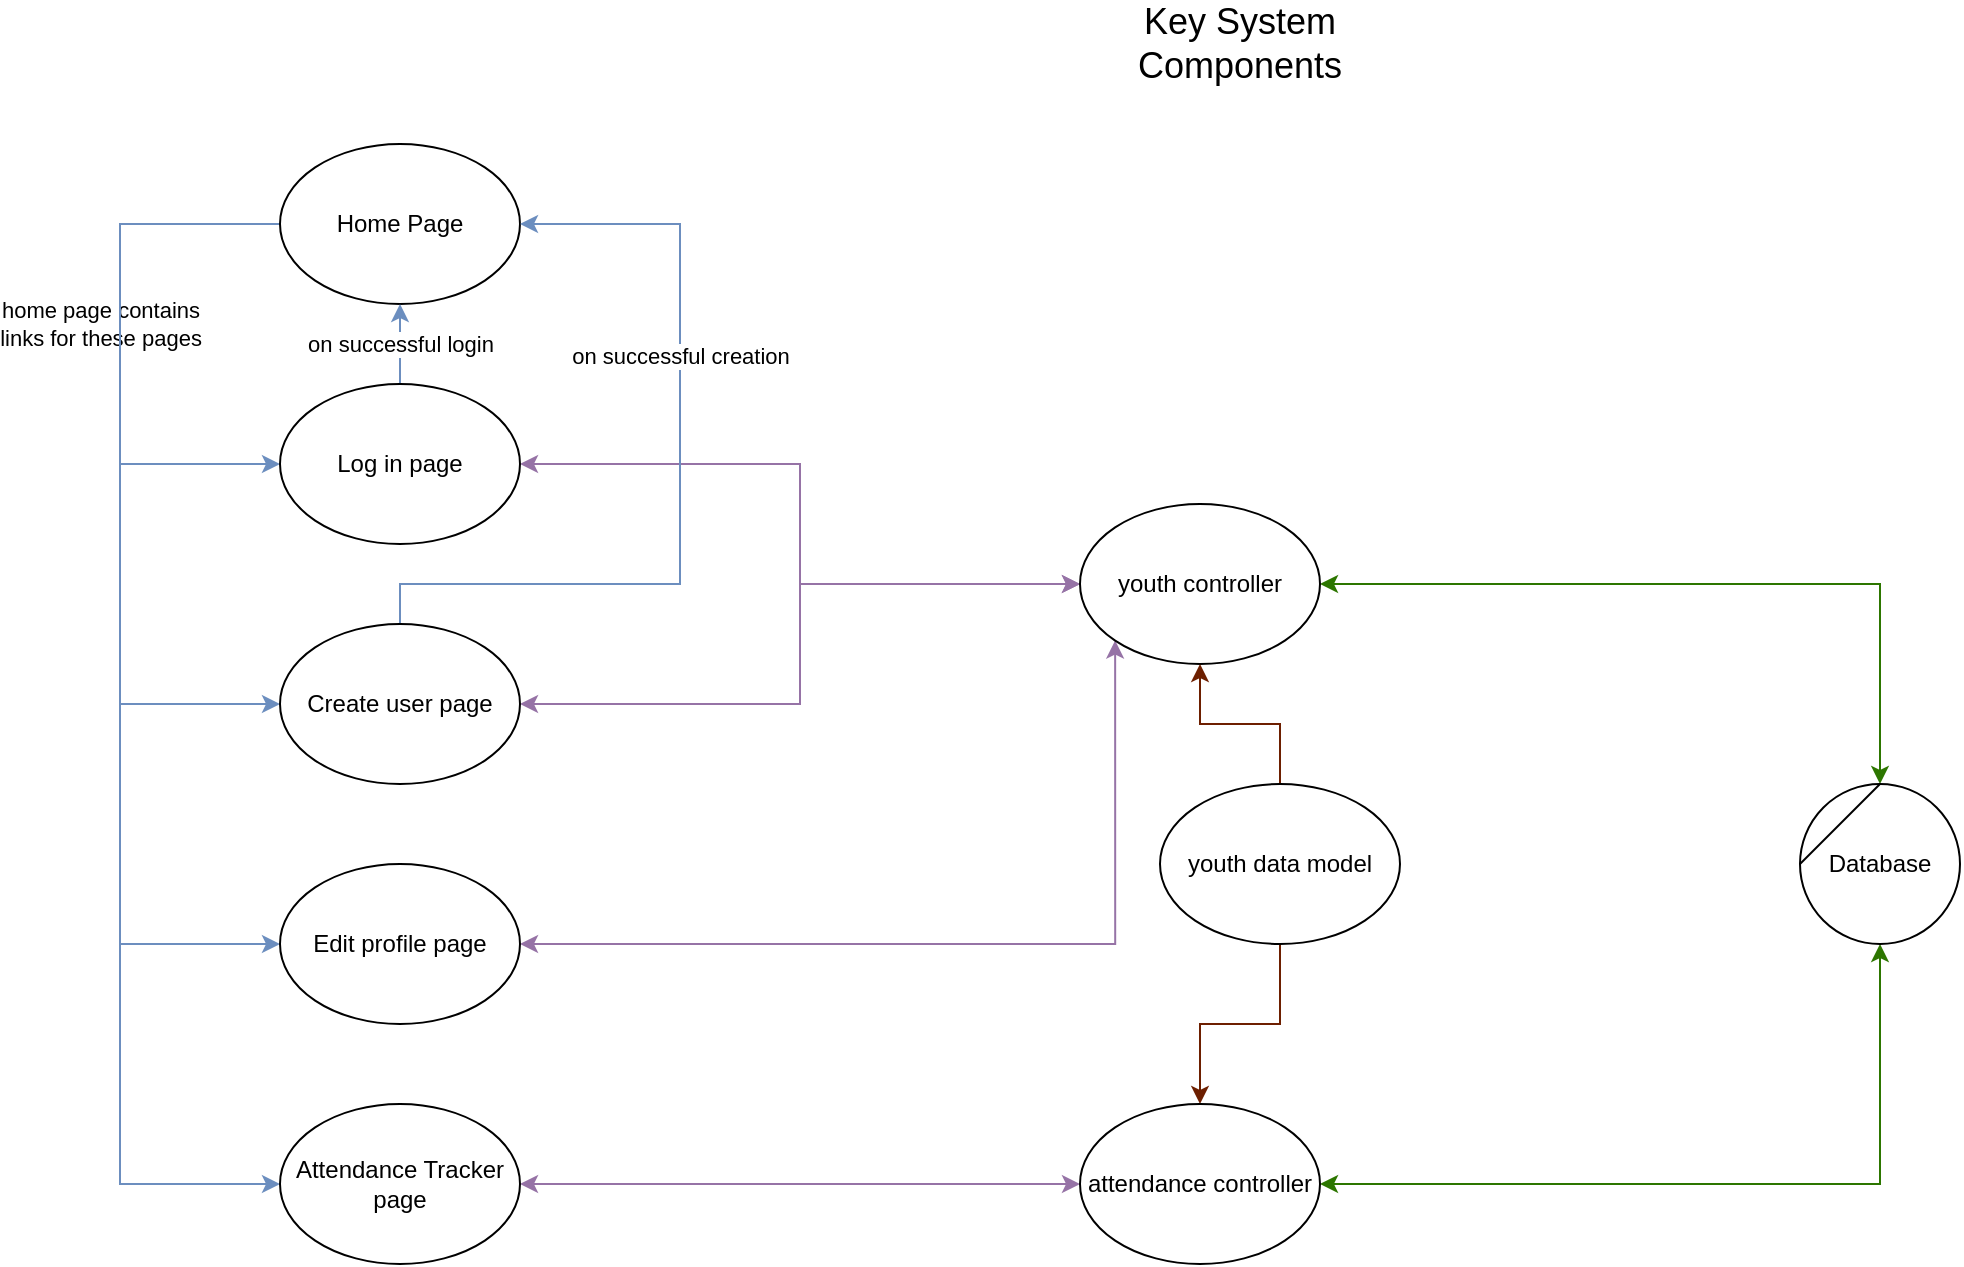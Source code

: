 <mxfile version="13.9.9" type="device"><diagram id="r7G92eT2HbnBbqofCLfh" name="Page-1"><mxGraphModel dx="5767" dy="816" grid="1" gridSize="10" guides="1" tooltips="1" connect="1" arrows="1" fold="1" page="1" pageScale="1" pageWidth="4681" pageHeight="3300" math="0" shadow="0"><root><mxCell id="0"/><mxCell id="1" parent="0"/><mxCell id="TSc2QlYlL7ex780wSgsN-1" value="&lt;font style=&quot;font-size: 18px&quot;&gt;Key System Components&lt;/font&gt;" style="text;html=1;strokeColor=none;fillColor=none;align=center;verticalAlign=middle;whiteSpace=wrap;rounded=0;" parent="1" vertex="1"><mxGeometry x="540" y="20" width="40" height="20" as="geometry"/></mxCell><mxCell id="TSc2QlYlL7ex780wSgsN-11" style="edgeStyle=orthogonalEdgeStyle;rounded=0;orthogonalLoop=1;jettySize=auto;html=1;exitX=0;exitY=0.5;exitDx=0;exitDy=0;entryX=0;entryY=0.5;entryDx=0;entryDy=0;fillColor=#dae8fc;strokeColor=#6c8ebf;" parent="1" source="TSc2QlYlL7ex780wSgsN-2" target="TSc2QlYlL7ex780wSgsN-5" edge="1"><mxGeometry relative="1" as="geometry"><Array as="points"><mxPoint y="120"/><mxPoint y="480"/></Array></mxGeometry></mxCell><mxCell id="TSc2QlYlL7ex780wSgsN-12" style="edgeStyle=orthogonalEdgeStyle;rounded=0;orthogonalLoop=1;jettySize=auto;html=1;exitX=0;exitY=0.5;exitDx=0;exitDy=0;entryX=0;entryY=0.5;entryDx=0;entryDy=0;fillColor=#dae8fc;strokeColor=#6c8ebf;" parent="1" source="TSc2QlYlL7ex780wSgsN-2" target="TSc2QlYlL7ex780wSgsN-6" edge="1"><mxGeometry relative="1" as="geometry"><Array as="points"><mxPoint y="120"/><mxPoint y="600"/></Array></mxGeometry></mxCell><mxCell id="TSc2QlYlL7ex780wSgsN-14" value="home page contains&lt;br&gt;links for these pages" style="edgeLabel;html=1;align=center;verticalAlign=middle;resizable=0;points=[];" parent="TSc2QlYlL7ex780wSgsN-12" vertex="1" connectable="0"><mxGeometry x="-0.681" relative="1" as="geometry"><mxPoint x="-10" y="28" as="offset"/></mxGeometry></mxCell><mxCell id="TSc2QlYlL7ex780wSgsN-16" style="edgeStyle=orthogonalEdgeStyle;rounded=0;orthogonalLoop=1;jettySize=auto;html=1;exitX=0;exitY=0.5;exitDx=0;exitDy=0;entryX=0;entryY=0.5;entryDx=0;entryDy=0;fillColor=#dae8fc;strokeColor=#6c8ebf;" parent="1" source="TSc2QlYlL7ex780wSgsN-2" target="TSc2QlYlL7ex780wSgsN-3" edge="1"><mxGeometry relative="1" as="geometry"><Array as="points"><mxPoint y="120"/><mxPoint y="240"/></Array></mxGeometry></mxCell><mxCell id="TSc2QlYlL7ex780wSgsN-17" style="edgeStyle=orthogonalEdgeStyle;rounded=0;orthogonalLoop=1;jettySize=auto;html=1;exitX=0;exitY=0.5;exitDx=0;exitDy=0;entryX=0;entryY=0.5;entryDx=0;entryDy=0;fillColor=#dae8fc;strokeColor=#6c8ebf;" parent="1" source="TSc2QlYlL7ex780wSgsN-2" target="TSc2QlYlL7ex780wSgsN-4" edge="1"><mxGeometry relative="1" as="geometry"><Array as="points"><mxPoint y="120"/><mxPoint y="360"/></Array></mxGeometry></mxCell><mxCell id="TSc2QlYlL7ex780wSgsN-2" value="Home Page" style="ellipse;whiteSpace=wrap;html=1;" parent="1" vertex="1"><mxGeometry x="80" y="80" width="120" height="80" as="geometry"/></mxCell><mxCell id="TSc2QlYlL7ex780wSgsN-15" value="on successful login" style="edgeStyle=orthogonalEdgeStyle;rounded=0;orthogonalLoop=1;jettySize=auto;html=1;exitX=0.5;exitY=0;exitDx=0;exitDy=0;entryX=0.5;entryY=1;entryDx=0;entryDy=0;fillColor=#dae8fc;strokeColor=#6c8ebf;" parent="1" source="TSc2QlYlL7ex780wSgsN-3" target="TSc2QlYlL7ex780wSgsN-2" edge="1"><mxGeometry relative="1" as="geometry"/></mxCell><mxCell id="TSc2QlYlL7ex780wSgsN-23" style="edgeStyle=orthogonalEdgeStyle;rounded=0;orthogonalLoop=1;jettySize=auto;html=1;exitX=1;exitY=0.5;exitDx=0;exitDy=0;startArrow=classic;startFill=1;fillColor=#e1d5e7;strokeColor=#9673a6;" parent="1" source="TSc2QlYlL7ex780wSgsN-3" target="TSc2QlYlL7ex780wSgsN-21" edge="1"><mxGeometry relative="1" as="geometry"/></mxCell><mxCell id="TSc2QlYlL7ex780wSgsN-3" value="Log in page" style="ellipse;whiteSpace=wrap;html=1;" parent="1" vertex="1"><mxGeometry x="80" y="200" width="120" height="80" as="geometry"/></mxCell><mxCell id="TSc2QlYlL7ex780wSgsN-22" style="edgeStyle=orthogonalEdgeStyle;rounded=0;orthogonalLoop=1;jettySize=auto;html=1;exitX=1;exitY=0.5;exitDx=0;exitDy=0;entryX=0;entryY=0.5;entryDx=0;entryDy=0;startArrow=classic;startFill=1;fillColor=#e1d5e7;strokeColor=#9673a6;" parent="1" source="TSc2QlYlL7ex780wSgsN-4" target="TSc2QlYlL7ex780wSgsN-21" edge="1"><mxGeometry relative="1" as="geometry"/></mxCell><mxCell id="TSc2QlYlL7ex780wSgsN-40" style="edgeStyle=orthogonalEdgeStyle;rounded=0;orthogonalLoop=1;jettySize=auto;html=1;exitX=0.5;exitY=0;exitDx=0;exitDy=0;entryX=1;entryY=0.5;entryDx=0;entryDy=0;startArrow=none;startFill=0;fillColor=#dae8fc;strokeColor=#6c8ebf;" parent="1" source="TSc2QlYlL7ex780wSgsN-4" target="TSc2QlYlL7ex780wSgsN-2" edge="1"><mxGeometry relative="1" as="geometry"><Array as="points"><mxPoint x="140" y="300"/><mxPoint x="280" y="300"/><mxPoint x="280" y="120"/></Array></mxGeometry></mxCell><mxCell id="TSc2QlYlL7ex780wSgsN-41" value="on successful creation" style="edgeLabel;html=1;align=center;verticalAlign=middle;resizable=0;points=[];" parent="TSc2QlYlL7ex780wSgsN-40" vertex="1" connectable="0"><mxGeometry x="0.305" relative="1" as="geometry"><mxPoint as="offset"/></mxGeometry></mxCell><mxCell id="TSc2QlYlL7ex780wSgsN-4" value="Create user page" style="ellipse;whiteSpace=wrap;html=1;" parent="1" vertex="1"><mxGeometry x="80" y="320" width="120" height="80" as="geometry"/></mxCell><mxCell id="TSc2QlYlL7ex780wSgsN-28" style="edgeStyle=orthogonalEdgeStyle;rounded=0;orthogonalLoop=1;jettySize=auto;html=1;exitX=1;exitY=0.5;exitDx=0;exitDy=0;entryX=0;entryY=1;entryDx=0;entryDy=0;startArrow=classic;startFill=1;fillColor=#e1d5e7;strokeColor=#9673a6;" parent="1" source="TSc2QlYlL7ex780wSgsN-5" target="TSc2QlYlL7ex780wSgsN-21" edge="1"><mxGeometry relative="1" as="geometry"/></mxCell><mxCell id="TSc2QlYlL7ex780wSgsN-5" value="Edit profile page" style="ellipse;whiteSpace=wrap;html=1;" parent="1" vertex="1"><mxGeometry x="80" y="440" width="120" height="80" as="geometry"/></mxCell><mxCell id="TSc2QlYlL7ex780wSgsN-30" style="edgeStyle=orthogonalEdgeStyle;rounded=0;orthogonalLoop=1;jettySize=auto;html=1;exitX=1;exitY=0.5;exitDx=0;exitDy=0;entryX=0;entryY=0.5;entryDx=0;entryDy=0;startArrow=classic;startFill=1;fillColor=#e1d5e7;strokeColor=#9673a6;" parent="1" source="TSc2QlYlL7ex780wSgsN-6" target="TSc2QlYlL7ex780wSgsN-29" edge="1"><mxGeometry relative="1" as="geometry"/></mxCell><mxCell id="TSc2QlYlL7ex780wSgsN-6" value="Attendance Tracker page" style="ellipse;whiteSpace=wrap;html=1;" parent="1" vertex="1"><mxGeometry x="80" y="560" width="120" height="80" as="geometry"/></mxCell><mxCell id="eo3PwDNHNa8da55Vf99f-1" style="edgeStyle=orthogonalEdgeStyle;rounded=0;orthogonalLoop=1;jettySize=auto;html=1;exitX=1;exitY=0.5;exitDx=0;exitDy=0;fillColor=#60a917;strokeColor=#2D7600;startArrow=classic;startFill=1;" edge="1" parent="1" source="TSc2QlYlL7ex780wSgsN-21" target="TSc2QlYlL7ex780wSgsN-36"><mxGeometry relative="1" as="geometry"/></mxCell><mxCell id="TSc2QlYlL7ex780wSgsN-21" value="youth controller" style="ellipse;whiteSpace=wrap;html=1;" parent="1" vertex="1"><mxGeometry x="480" y="260" width="120" height="80" as="geometry"/></mxCell><mxCell id="TSc2QlYlL7ex780wSgsN-26" style="edgeStyle=orthogonalEdgeStyle;rounded=0;orthogonalLoop=1;jettySize=auto;html=1;exitX=0.5;exitY=0;exitDx=0;exitDy=0;entryX=0.5;entryY=1;entryDx=0;entryDy=0;fillColor=#a0522d;strokeColor=#6D1F00;" parent="1" source="TSc2QlYlL7ex780wSgsN-25" target="TSc2QlYlL7ex780wSgsN-21" edge="1"><mxGeometry relative="1" as="geometry"/></mxCell><mxCell id="TSc2QlYlL7ex780wSgsN-31" style="edgeStyle=orthogonalEdgeStyle;rounded=0;orthogonalLoop=1;jettySize=auto;html=1;exitX=0.5;exitY=1;exitDx=0;exitDy=0;fillColor=#a0522d;strokeColor=#6D1F00;" parent="1" source="TSc2QlYlL7ex780wSgsN-25" target="TSc2QlYlL7ex780wSgsN-29" edge="1"><mxGeometry relative="1" as="geometry"/></mxCell><mxCell id="TSc2QlYlL7ex780wSgsN-25" value="youth data model" style="ellipse;whiteSpace=wrap;html=1;" parent="1" vertex="1"><mxGeometry x="520" y="400" width="120" height="80" as="geometry"/></mxCell><mxCell id="eo3PwDNHNa8da55Vf99f-2" style="edgeStyle=orthogonalEdgeStyle;rounded=0;orthogonalLoop=1;jettySize=auto;html=1;exitX=1;exitY=0.5;exitDx=0;exitDy=0;entryX=0.5;entryY=1;entryDx=0;entryDy=0;fillColor=#60a917;strokeColor=#2D7600;startArrow=classic;startFill=1;" edge="1" parent="1" source="TSc2QlYlL7ex780wSgsN-29" target="TSc2QlYlL7ex780wSgsN-36"><mxGeometry relative="1" as="geometry"/></mxCell><mxCell id="TSc2QlYlL7ex780wSgsN-29" value="attendance controller" style="ellipse;whiteSpace=wrap;html=1;" parent="1" vertex="1"><mxGeometry x="480" y="560" width="120" height="80" as="geometry"/></mxCell><mxCell id="TSc2QlYlL7ex780wSgsN-34" value="" style="group" parent="1" vertex="1" connectable="0"><mxGeometry x="840" y="400" width="80" height="80" as="geometry"/></mxCell><mxCell id="TSc2QlYlL7ex780wSgsN-35" value="" style="group" parent="TSc2QlYlL7ex780wSgsN-34" vertex="1" connectable="0"><mxGeometry width="80" height="80" as="geometry"/></mxCell><mxCell id="TSc2QlYlL7ex780wSgsN-36" value="&lt;div&gt;Database&lt;/div&gt;" style="ellipse;whiteSpace=wrap;html=1;aspect=fixed;strokeColor=#000000;" parent="TSc2QlYlL7ex780wSgsN-35" vertex="1"><mxGeometry width="80" height="80" as="geometry"/></mxCell><mxCell id="TSc2QlYlL7ex780wSgsN-37" value="" style="endArrow=none;html=1;" parent="TSc2QlYlL7ex780wSgsN-35" edge="1"><mxGeometry width="50" height="50" relative="1" as="geometry"><mxPoint y="40" as="sourcePoint"/><mxPoint x="40" as="targetPoint"/></mxGeometry></mxCell></root></mxGraphModel></diagram></mxfile>